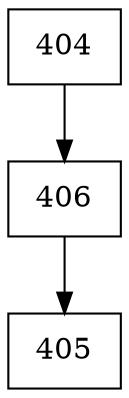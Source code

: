 digraph G {
  node [shape=record];
  node0 [label="{404}"];
  node0 -> node1;
  node1 [label="{406}"];
  node1 -> node2;
  node2 [label="{405}"];
}
